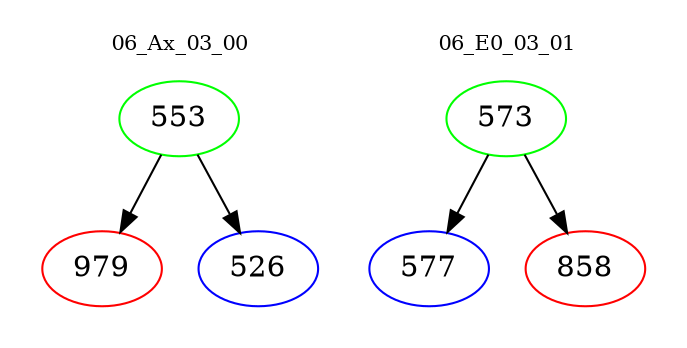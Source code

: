 digraph{
subgraph cluster_0 {
color = white
label = "06_Ax_03_00";
fontsize=10;
T0_553 [label="553", color="green"]
T0_553 -> T0_979 [color="black"]
T0_979 [label="979", color="red"]
T0_553 -> T0_526 [color="black"]
T0_526 [label="526", color="blue"]
}
subgraph cluster_1 {
color = white
label = "06_E0_03_01";
fontsize=10;
T1_573 [label="573", color="green"]
T1_573 -> T1_577 [color="black"]
T1_577 [label="577", color="blue"]
T1_573 -> T1_858 [color="black"]
T1_858 [label="858", color="red"]
}
}
